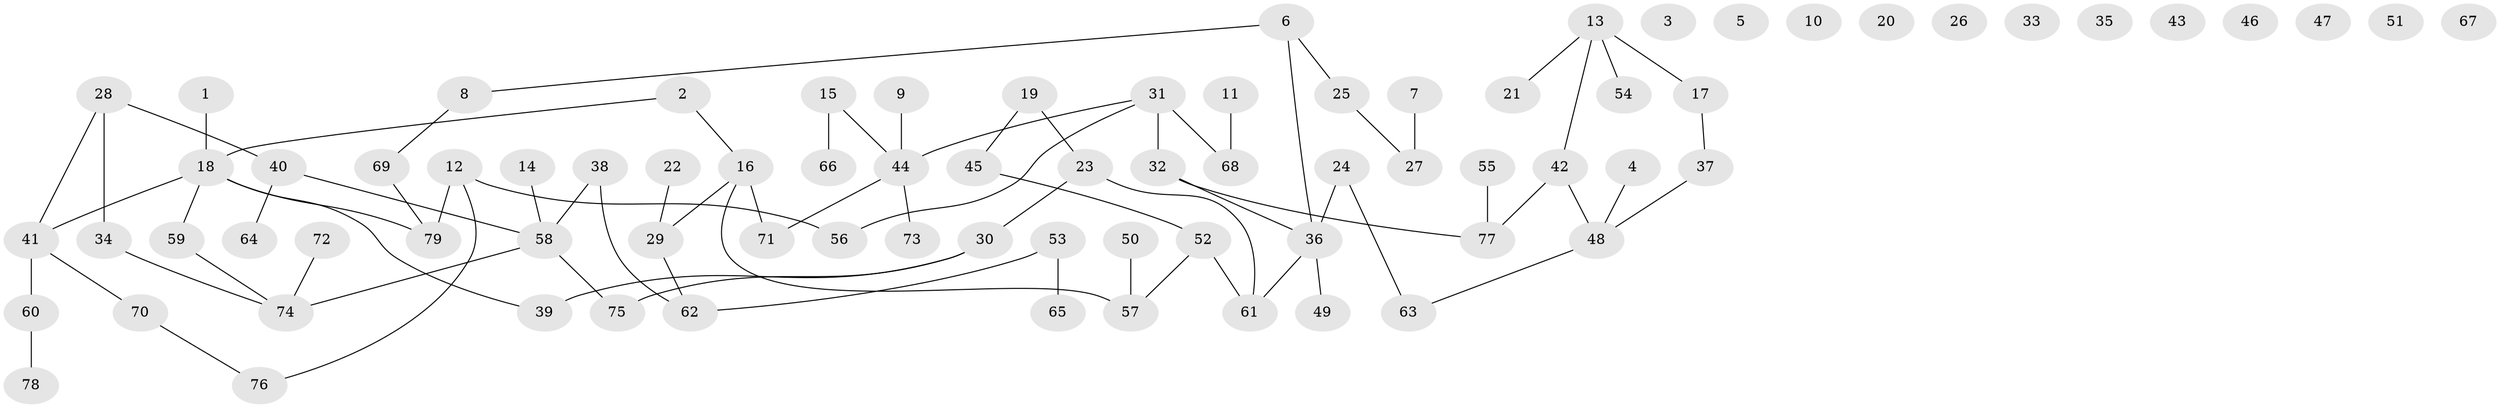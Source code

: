 // Generated by graph-tools (version 1.1) at 2025/13/03/09/25 04:13:01]
// undirected, 79 vertices, 78 edges
graph export_dot {
graph [start="1"]
  node [color=gray90,style=filled];
  1;
  2;
  3;
  4;
  5;
  6;
  7;
  8;
  9;
  10;
  11;
  12;
  13;
  14;
  15;
  16;
  17;
  18;
  19;
  20;
  21;
  22;
  23;
  24;
  25;
  26;
  27;
  28;
  29;
  30;
  31;
  32;
  33;
  34;
  35;
  36;
  37;
  38;
  39;
  40;
  41;
  42;
  43;
  44;
  45;
  46;
  47;
  48;
  49;
  50;
  51;
  52;
  53;
  54;
  55;
  56;
  57;
  58;
  59;
  60;
  61;
  62;
  63;
  64;
  65;
  66;
  67;
  68;
  69;
  70;
  71;
  72;
  73;
  74;
  75;
  76;
  77;
  78;
  79;
  1 -- 18;
  2 -- 16;
  2 -- 18;
  4 -- 48;
  6 -- 8;
  6 -- 25;
  6 -- 36;
  7 -- 27;
  8 -- 69;
  9 -- 44;
  11 -- 68;
  12 -- 56;
  12 -- 76;
  12 -- 79;
  13 -- 17;
  13 -- 21;
  13 -- 42;
  13 -- 54;
  14 -- 58;
  15 -- 44;
  15 -- 66;
  16 -- 29;
  16 -- 57;
  16 -- 71;
  17 -- 37;
  18 -- 39;
  18 -- 41;
  18 -- 59;
  18 -- 79;
  19 -- 23;
  19 -- 45;
  22 -- 29;
  23 -- 30;
  23 -- 61;
  24 -- 36;
  24 -- 63;
  25 -- 27;
  28 -- 34;
  28 -- 40;
  28 -- 41;
  29 -- 62;
  30 -- 39;
  30 -- 75;
  31 -- 32;
  31 -- 44;
  31 -- 56;
  31 -- 68;
  32 -- 36;
  32 -- 77;
  34 -- 74;
  36 -- 49;
  36 -- 61;
  37 -- 48;
  38 -- 58;
  38 -- 62;
  40 -- 58;
  40 -- 64;
  41 -- 60;
  41 -- 70;
  42 -- 48;
  42 -- 77;
  44 -- 71;
  44 -- 73;
  45 -- 52;
  48 -- 63;
  50 -- 57;
  52 -- 57;
  52 -- 61;
  53 -- 62;
  53 -- 65;
  55 -- 77;
  58 -- 74;
  58 -- 75;
  59 -- 74;
  60 -- 78;
  69 -- 79;
  70 -- 76;
  72 -- 74;
}
